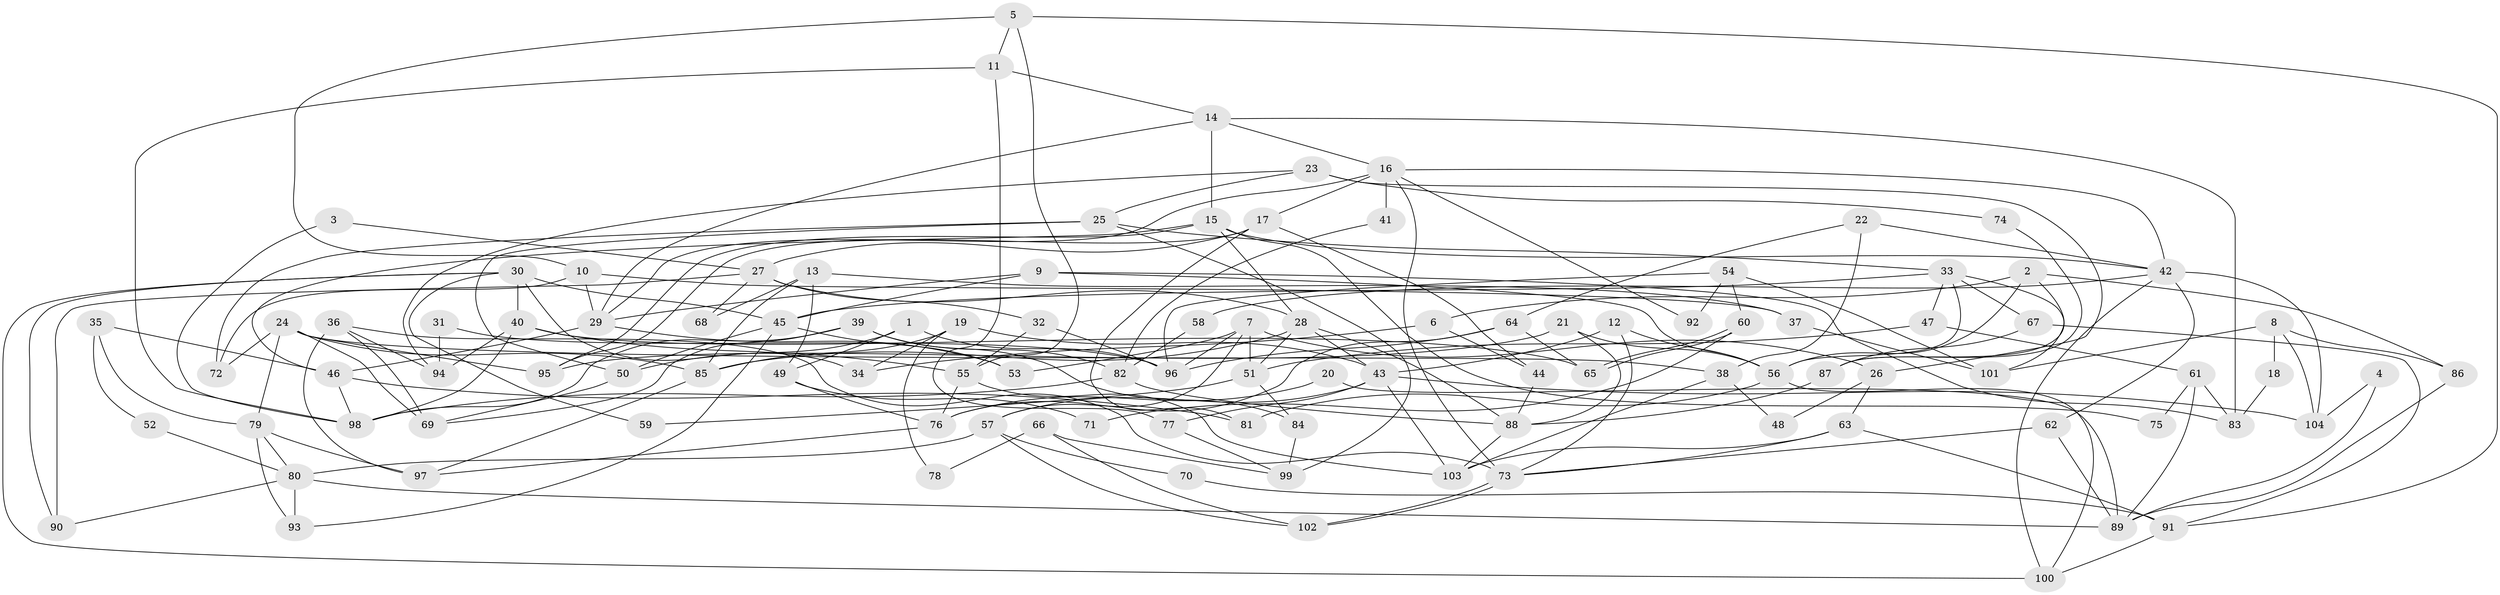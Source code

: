 // coarse degree distribution, {5: 0.16923076923076924, 2: 0.12307692307692308, 4: 0.18461538461538463, 7: 0.2, 6: 0.13846153846153847, 10: 0.015384615384615385, 9: 0.03076923076923077, 3: 0.1076923076923077, 11: 0.015384615384615385, 8: 0.015384615384615385}
// Generated by graph-tools (version 1.1) at 2025/24/03/03/25 07:24:04]
// undirected, 104 vertices, 208 edges
graph export_dot {
graph [start="1"]
  node [color=gray90,style=filled];
  1;
  2;
  3;
  4;
  5;
  6;
  7;
  8;
  9;
  10;
  11;
  12;
  13;
  14;
  15;
  16;
  17;
  18;
  19;
  20;
  21;
  22;
  23;
  24;
  25;
  26;
  27;
  28;
  29;
  30;
  31;
  32;
  33;
  34;
  35;
  36;
  37;
  38;
  39;
  40;
  41;
  42;
  43;
  44;
  45;
  46;
  47;
  48;
  49;
  50;
  51;
  52;
  53;
  54;
  55;
  56;
  57;
  58;
  59;
  60;
  61;
  62;
  63;
  64;
  65;
  66;
  67;
  68;
  69;
  70;
  71;
  72;
  73;
  74;
  75;
  76;
  77;
  78;
  79;
  80;
  81;
  82;
  83;
  84;
  85;
  86;
  87;
  88;
  89;
  90;
  91;
  92;
  93;
  94;
  95;
  96;
  97;
  98;
  99;
  100;
  101;
  102;
  103;
  104;
  1 -- 96;
  1 -- 50;
  1 -- 49;
  2 -- 56;
  2 -- 87;
  2 -- 6;
  2 -- 86;
  3 -- 98;
  3 -- 27;
  4 -- 89;
  4 -- 104;
  5 -- 91;
  5 -- 10;
  5 -- 11;
  5 -- 55;
  6 -- 34;
  6 -- 44;
  7 -- 26;
  7 -- 96;
  7 -- 51;
  7 -- 53;
  7 -- 57;
  8 -- 104;
  8 -- 86;
  8 -- 18;
  8 -- 101;
  9 -- 83;
  9 -- 45;
  9 -- 29;
  9 -- 56;
  10 -- 37;
  10 -- 29;
  10 -- 72;
  11 -- 14;
  11 -- 77;
  11 -- 98;
  12 -- 43;
  12 -- 73;
  12 -- 56;
  13 -- 49;
  13 -- 85;
  13 -- 37;
  13 -- 68;
  14 -- 16;
  14 -- 29;
  14 -- 15;
  14 -- 83;
  15 -- 46;
  15 -- 28;
  15 -- 42;
  15 -- 75;
  15 -- 95;
  16 -- 29;
  16 -- 17;
  16 -- 41;
  16 -- 42;
  16 -- 73;
  16 -- 92;
  17 -- 95;
  17 -- 81;
  17 -- 27;
  17 -- 44;
  18 -- 83;
  19 -- 85;
  19 -- 43;
  19 -- 34;
  19 -- 78;
  20 -- 76;
  20 -- 89;
  21 -- 56;
  21 -- 88;
  21 -- 95;
  22 -- 42;
  22 -- 64;
  22 -- 38;
  23 -- 25;
  23 -- 94;
  23 -- 26;
  23 -- 74;
  24 -- 95;
  24 -- 85;
  24 -- 38;
  24 -- 69;
  24 -- 72;
  24 -- 79;
  25 -- 72;
  25 -- 50;
  25 -- 33;
  25 -- 99;
  26 -- 63;
  26 -- 48;
  27 -- 28;
  27 -- 32;
  27 -- 68;
  27 -- 90;
  28 -- 43;
  28 -- 51;
  28 -- 85;
  28 -- 88;
  29 -- 53;
  29 -- 46;
  30 -- 40;
  30 -- 100;
  30 -- 34;
  30 -- 45;
  30 -- 59;
  30 -- 90;
  31 -- 96;
  31 -- 94;
  32 -- 55;
  32 -- 96;
  33 -- 56;
  33 -- 45;
  33 -- 47;
  33 -- 67;
  33 -- 101;
  35 -- 79;
  35 -- 46;
  35 -- 52;
  36 -- 73;
  36 -- 69;
  36 -- 94;
  36 -- 97;
  37 -- 101;
  38 -- 48;
  38 -- 103;
  39 -- 82;
  39 -- 84;
  39 -- 69;
  39 -- 98;
  40 -- 98;
  40 -- 55;
  40 -- 65;
  40 -- 94;
  41 -- 82;
  42 -- 58;
  42 -- 62;
  42 -- 100;
  42 -- 104;
  43 -- 57;
  43 -- 103;
  43 -- 77;
  43 -- 104;
  44 -- 88;
  45 -- 50;
  45 -- 53;
  45 -- 93;
  46 -- 98;
  46 -- 81;
  47 -- 51;
  47 -- 61;
  49 -- 76;
  49 -- 71;
  50 -- 69;
  51 -- 59;
  51 -- 84;
  52 -- 80;
  54 -- 96;
  54 -- 101;
  54 -- 60;
  54 -- 92;
  55 -- 103;
  55 -- 76;
  56 -- 81;
  56 -- 100;
  57 -- 80;
  57 -- 70;
  57 -- 102;
  58 -- 82;
  60 -- 65;
  60 -- 65;
  60 -- 71;
  61 -- 89;
  61 -- 75;
  61 -- 83;
  62 -- 73;
  62 -- 89;
  63 -- 73;
  63 -- 103;
  63 -- 91;
  64 -- 65;
  64 -- 76;
  64 -- 96;
  66 -- 102;
  66 -- 99;
  66 -- 78;
  67 -- 91;
  67 -- 87;
  70 -- 91;
  73 -- 102;
  73 -- 102;
  74 -- 87;
  76 -- 97;
  77 -- 99;
  79 -- 80;
  79 -- 93;
  79 -- 97;
  80 -- 90;
  80 -- 93;
  80 -- 89;
  82 -- 98;
  82 -- 88;
  84 -- 99;
  85 -- 97;
  86 -- 89;
  87 -- 88;
  88 -- 103;
  91 -- 100;
}
